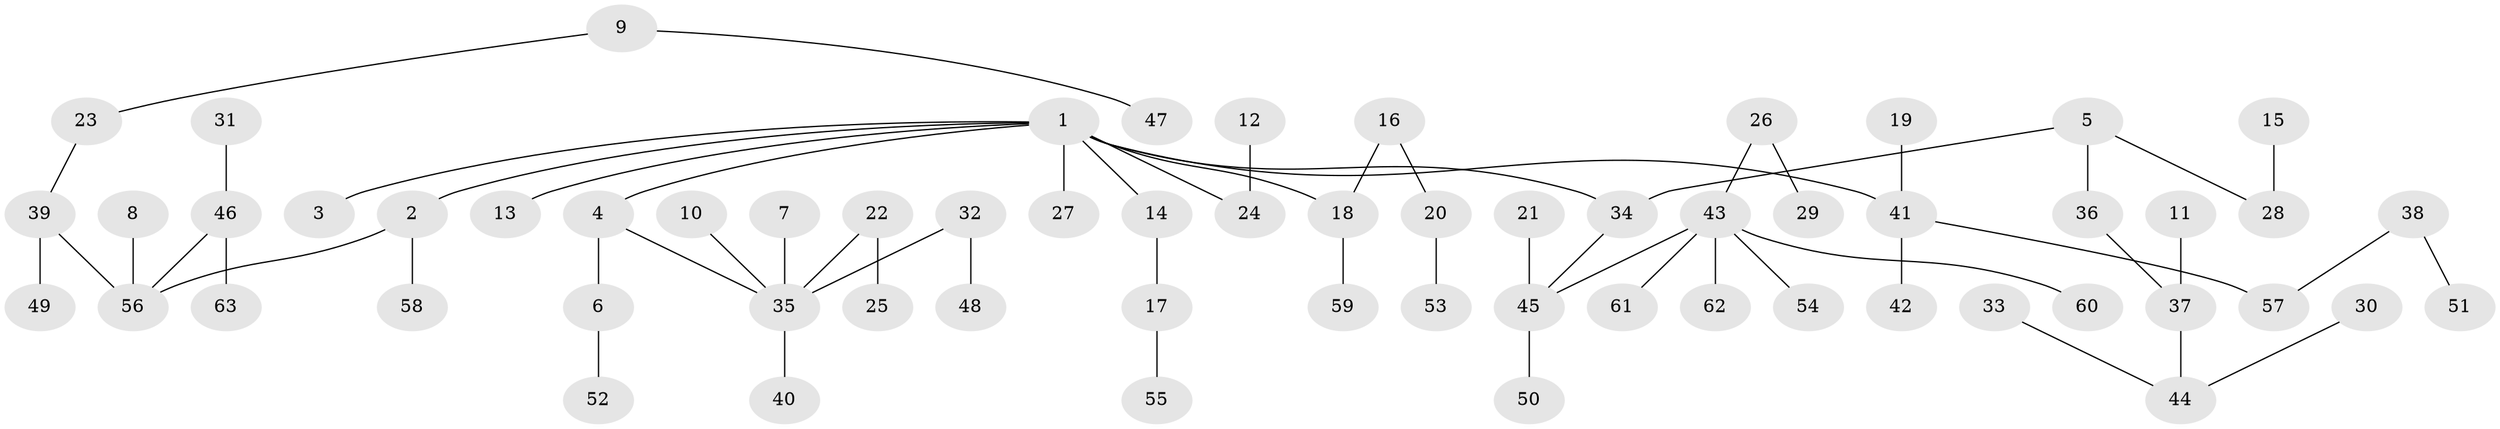 // original degree distribution, {6: 0.024, 3: 0.16, 5: 0.024, 2: 0.224, 4: 0.056, 1: 0.504, 8: 0.008}
// Generated by graph-tools (version 1.1) at 2025/50/03/09/25 03:50:18]
// undirected, 63 vertices, 62 edges
graph export_dot {
graph [start="1"]
  node [color=gray90,style=filled];
  1;
  2;
  3;
  4;
  5;
  6;
  7;
  8;
  9;
  10;
  11;
  12;
  13;
  14;
  15;
  16;
  17;
  18;
  19;
  20;
  21;
  22;
  23;
  24;
  25;
  26;
  27;
  28;
  29;
  30;
  31;
  32;
  33;
  34;
  35;
  36;
  37;
  38;
  39;
  40;
  41;
  42;
  43;
  44;
  45;
  46;
  47;
  48;
  49;
  50;
  51;
  52;
  53;
  54;
  55;
  56;
  57;
  58;
  59;
  60;
  61;
  62;
  63;
  1 -- 2 [weight=1.0];
  1 -- 3 [weight=1.0];
  1 -- 4 [weight=1.0];
  1 -- 13 [weight=1.0];
  1 -- 14 [weight=1.0];
  1 -- 18 [weight=1.0];
  1 -- 24 [weight=1.0];
  1 -- 27 [weight=1.0];
  1 -- 34 [weight=1.0];
  1 -- 41 [weight=1.0];
  2 -- 56 [weight=1.0];
  2 -- 58 [weight=1.0];
  4 -- 6 [weight=1.0];
  4 -- 35 [weight=1.0];
  5 -- 28 [weight=1.0];
  5 -- 34 [weight=1.0];
  5 -- 36 [weight=1.0];
  6 -- 52 [weight=1.0];
  7 -- 35 [weight=1.0];
  8 -- 56 [weight=1.0];
  9 -- 23 [weight=1.0];
  9 -- 47 [weight=1.0];
  10 -- 35 [weight=1.0];
  11 -- 37 [weight=1.0];
  12 -- 24 [weight=1.0];
  14 -- 17 [weight=1.0];
  15 -- 28 [weight=1.0];
  16 -- 18 [weight=1.0];
  16 -- 20 [weight=1.0];
  17 -- 55 [weight=1.0];
  18 -- 59 [weight=1.0];
  19 -- 41 [weight=1.0];
  20 -- 53 [weight=1.0];
  21 -- 45 [weight=1.0];
  22 -- 25 [weight=1.0];
  22 -- 35 [weight=1.0];
  23 -- 39 [weight=1.0];
  26 -- 29 [weight=1.0];
  26 -- 43 [weight=1.0];
  30 -- 44 [weight=1.0];
  31 -- 46 [weight=1.0];
  32 -- 35 [weight=1.0];
  32 -- 48 [weight=1.0];
  33 -- 44 [weight=1.0];
  34 -- 45 [weight=1.0];
  35 -- 40 [weight=1.0];
  36 -- 37 [weight=1.0];
  37 -- 44 [weight=1.0];
  38 -- 51 [weight=1.0];
  38 -- 57 [weight=1.0];
  39 -- 49 [weight=1.0];
  39 -- 56 [weight=1.0];
  41 -- 42 [weight=1.0];
  41 -- 57 [weight=1.0];
  43 -- 45 [weight=1.0];
  43 -- 54 [weight=1.0];
  43 -- 60 [weight=1.0];
  43 -- 61 [weight=1.0];
  43 -- 62 [weight=1.0];
  45 -- 50 [weight=1.0];
  46 -- 56 [weight=1.0];
  46 -- 63 [weight=1.0];
}

